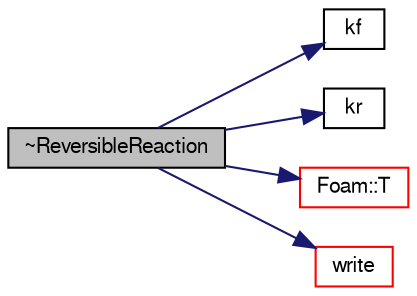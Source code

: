 digraph "~ReversibleReaction"
{
  bgcolor="transparent";
  edge [fontname="FreeSans",fontsize="10",labelfontname="FreeSans",labelfontsize="10"];
  node [fontname="FreeSans",fontsize="10",shape=record];
  rankdir="LR";
  Node11 [label="~ReversibleReaction",height=0.2,width=0.4,color="black", fillcolor="grey75", style="filled", fontcolor="black"];
  Node11 -> Node12 [color="midnightblue",fontsize="10",style="solid",fontname="FreeSans"];
  Node12 [label="kf",height=0.2,width=0.4,color="black",URL="$a30346.html#ae5cd124c004fbe29669769d275a8b321",tooltip="Forward rate constant. "];
  Node11 -> Node13 [color="midnightblue",fontsize="10",style="solid",fontname="FreeSans"];
  Node13 [label="kr",height=0.2,width=0.4,color="black",URL="$a30346.html#a0ece0a68edcdda61344b7d5b1537e79c",tooltip="Reverse rate constant from the given formard rate constant. "];
  Node11 -> Node14 [color="midnightblue",fontsize="10",style="solid",fontname="FreeSans"];
  Node14 [label="Foam::T",height=0.2,width=0.4,color="red",URL="$a21124.html#ae57fda0abb14bb0944947c463c6e09d4"];
  Node11 -> Node19 [color="midnightblue",fontsize="10",style="solid",fontname="FreeSans"];
  Node19 [label="write",height=0.2,width=0.4,color="red",URL="$a30346.html#a293fdfec8bdfbd5c3913ab4c9f3454ff",tooltip="Write. "];
}
